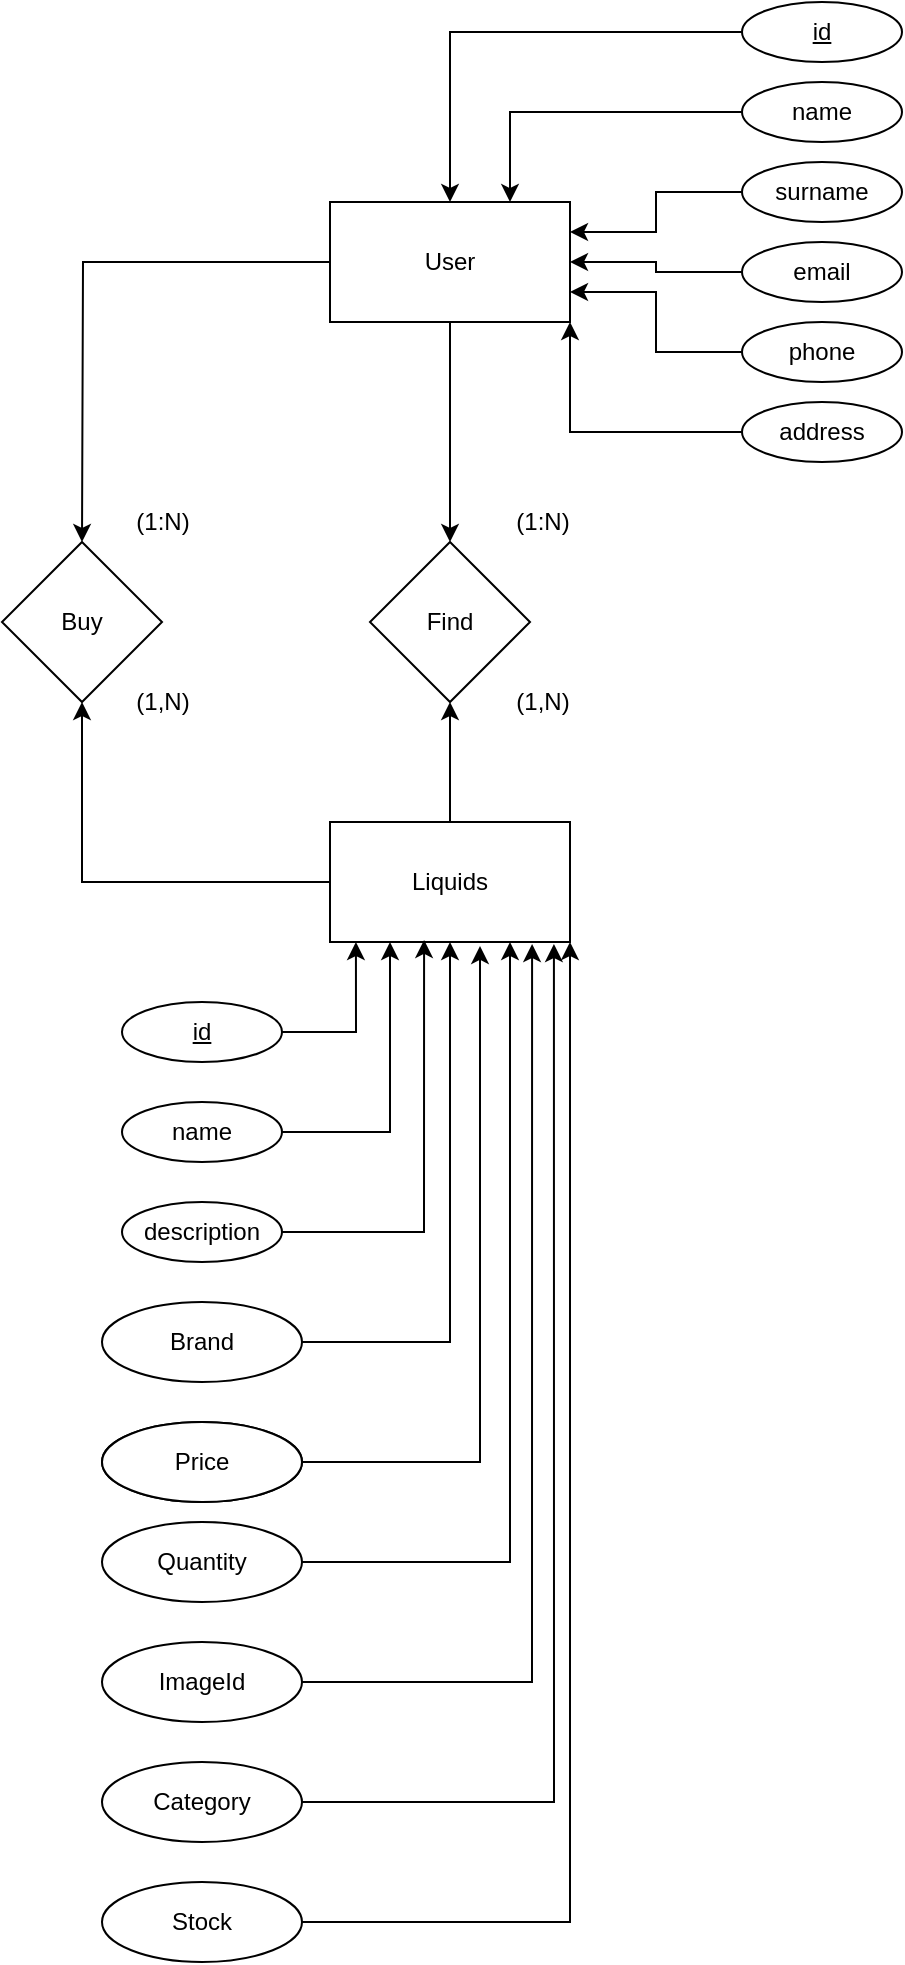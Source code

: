 <mxfile version="15.8.4" type="device"><diagram id="NyJ1wqkzkEy6miSO5Z6n" name="Página-1"><mxGraphModel dx="868" dy="593" grid="1" gridSize="10" guides="1" tooltips="1" connect="1" arrows="1" fold="1" page="1" pageScale="1" pageWidth="827" pageHeight="1169" math="0" shadow="0"><root><mxCell id="0"/><mxCell id="1" parent="0"/><mxCell id="R9XWxRW5knfSzRwDGFSc-44" style="edgeStyle=orthogonalEdgeStyle;rounded=0;orthogonalLoop=1;jettySize=auto;html=1;entryX=0.5;entryY=0;entryDx=0;entryDy=0;fontColor=#000000;exitX=0.5;exitY=1;exitDx=0;exitDy=0;" parent="1" source="R9XWxRW5knfSzRwDGFSc-9" target="uB1AKnjhrOZRwCDoNDHc-13" edge="1"><mxGeometry relative="1" as="geometry"><mxPoint x="414" y="420" as="sourcePoint"/></mxGeometry></mxCell><mxCell id="uB1AKnjhrOZRwCDoNDHc-13" value="Find" style="rhombus;whiteSpace=wrap;html=1;" parent="1" vertex="1"><mxGeometry x="374" y="290" width="80" height="80" as="geometry"/></mxCell><mxCell id="uB1AKnjhrOZRwCDoNDHc-25" value="(1,N)" style="text;html=1;align=center;verticalAlign=middle;resizable=0;points=[];autosize=1;strokeColor=none;fillColor=none;" parent="1" vertex="1"><mxGeometry x="440" y="360" width="40" height="20" as="geometry"/></mxCell><mxCell id="R9XWxRW5knfSzRwDGFSc-45" style="edgeStyle=orthogonalEdgeStyle;rounded=0;orthogonalLoop=1;jettySize=auto;html=1;entryX=0.5;entryY=1;entryDx=0;entryDy=0;fontColor=#000000;" parent="1" source="uB1AKnjhrOZRwCDoNDHc-27" target="uB1AKnjhrOZRwCDoNDHc-13" edge="1"><mxGeometry relative="1" as="geometry"/></mxCell><mxCell id="dBiFcp46q7_cFnCvEFd9-8" style="edgeStyle=orthogonalEdgeStyle;rounded=0;orthogonalLoop=1;jettySize=auto;html=1;entryX=0.5;entryY=1;entryDx=0;entryDy=0;" parent="1" source="uB1AKnjhrOZRwCDoNDHc-27" target="dBiFcp46q7_cFnCvEFd9-7" edge="1"><mxGeometry relative="1" as="geometry"/></mxCell><mxCell id="uB1AKnjhrOZRwCDoNDHc-27" value="Liquids" style="rounded=0;whiteSpace=wrap;html=1;" parent="1" vertex="1"><mxGeometry x="354" y="430" width="120" height="60" as="geometry"/></mxCell><mxCell id="dBiFcp46q7_cFnCvEFd9-6" style="edgeStyle=orthogonalEdgeStyle;rounded=0;orthogonalLoop=1;jettySize=auto;html=1;" parent="1" source="R9XWxRW5knfSzRwDGFSc-9" edge="1"><mxGeometry relative="1" as="geometry"><mxPoint x="230" y="290" as="targetPoint"/></mxGeometry></mxCell><mxCell id="R9XWxRW5knfSzRwDGFSc-9" value="User" style="rounded=0;whiteSpace=wrap;html=1;" parent="1" vertex="1"><mxGeometry x="354" y="120" width="120" height="60" as="geometry"/></mxCell><mxCell id="R9XWxRW5knfSzRwDGFSc-38" value="(1:N)" style="text;html=1;align=center;verticalAlign=middle;resizable=0;points=[];autosize=1;strokeColor=none;fillColor=none;fontColor=#000000;" parent="1" vertex="1"><mxGeometry x="440" y="270" width="40" height="20" as="geometry"/></mxCell><mxCell id="M1-BEtQ1ure0a-mtkPba-15" style="edgeStyle=orthogonalEdgeStyle;rounded=0;orthogonalLoop=1;jettySize=auto;html=1;entryX=0.5;entryY=0;entryDx=0;entryDy=0;" parent="1" source="M1-BEtQ1ure0a-mtkPba-5" target="R9XWxRW5knfSzRwDGFSc-9" edge="1"><mxGeometry relative="1" as="geometry"/></mxCell><mxCell id="M1-BEtQ1ure0a-mtkPba-5" value="&lt;u&gt;id&lt;/u&gt;" style="ellipse;whiteSpace=wrap;html=1;" parent="1" vertex="1"><mxGeometry x="560" y="20" width="80" height="30" as="geometry"/></mxCell><mxCell id="M1-BEtQ1ure0a-mtkPba-19" style="edgeStyle=orthogonalEdgeStyle;rounded=0;orthogonalLoop=1;jettySize=auto;html=1;entryX=0.75;entryY=0;entryDx=0;entryDy=0;" parent="1" source="M1-BEtQ1ure0a-mtkPba-6" target="R9XWxRW5knfSzRwDGFSc-9" edge="1"><mxGeometry relative="1" as="geometry"/></mxCell><mxCell id="M1-BEtQ1ure0a-mtkPba-6" value="name" style="ellipse;whiteSpace=wrap;html=1;" parent="1" vertex="1"><mxGeometry x="560" y="60" width="80" height="30" as="geometry"/></mxCell><mxCell id="M1-BEtQ1ure0a-mtkPba-17" style="edgeStyle=orthogonalEdgeStyle;rounded=0;orthogonalLoop=1;jettySize=auto;html=1;entryX=1;entryY=0.25;entryDx=0;entryDy=0;" parent="1" source="M1-BEtQ1ure0a-mtkPba-7" target="R9XWxRW5knfSzRwDGFSc-9" edge="1"><mxGeometry relative="1" as="geometry"/></mxCell><mxCell id="M1-BEtQ1ure0a-mtkPba-7" value="surname" style="ellipse;whiteSpace=wrap;html=1;" parent="1" vertex="1"><mxGeometry x="560" y="100" width="80" height="30" as="geometry"/></mxCell><mxCell id="M1-BEtQ1ure0a-mtkPba-18" style="edgeStyle=orthogonalEdgeStyle;rounded=0;orthogonalLoop=1;jettySize=auto;html=1;entryX=1;entryY=0.5;entryDx=0;entryDy=0;" parent="1" source="M1-BEtQ1ure0a-mtkPba-8" target="R9XWxRW5knfSzRwDGFSc-9" edge="1"><mxGeometry relative="1" as="geometry"/></mxCell><mxCell id="M1-BEtQ1ure0a-mtkPba-8" value="email" style="ellipse;whiteSpace=wrap;html=1;" parent="1" vertex="1"><mxGeometry x="560" y="140" width="80" height="30" as="geometry"/></mxCell><mxCell id="M1-BEtQ1ure0a-mtkPba-24" style="edgeStyle=orthogonalEdgeStyle;rounded=0;orthogonalLoop=1;jettySize=auto;html=1;entryX=0.108;entryY=1;entryDx=0;entryDy=0;entryPerimeter=0;" parent="1" source="M1-BEtQ1ure0a-mtkPba-20" target="uB1AKnjhrOZRwCDoNDHc-27" edge="1"><mxGeometry relative="1" as="geometry"/></mxCell><mxCell id="M1-BEtQ1ure0a-mtkPba-20" value="&lt;u&gt;id&lt;/u&gt;" style="ellipse;whiteSpace=wrap;html=1;" parent="1" vertex="1"><mxGeometry x="250" y="520" width="80" height="30" as="geometry"/></mxCell><mxCell id="M1-BEtQ1ure0a-mtkPba-25" style="edgeStyle=orthogonalEdgeStyle;rounded=0;orthogonalLoop=1;jettySize=auto;html=1;entryX=0.25;entryY=1;entryDx=0;entryDy=0;" parent="1" source="M1-BEtQ1ure0a-mtkPba-21" target="uB1AKnjhrOZRwCDoNDHc-27" edge="1"><mxGeometry relative="1" as="geometry"/></mxCell><mxCell id="M1-BEtQ1ure0a-mtkPba-21" value="name" style="ellipse;whiteSpace=wrap;html=1;" parent="1" vertex="1"><mxGeometry x="250" y="570" width="80" height="30" as="geometry"/></mxCell><mxCell id="M1-BEtQ1ure0a-mtkPba-26" style="edgeStyle=orthogonalEdgeStyle;rounded=0;orthogonalLoop=1;jettySize=auto;html=1;entryX=0.392;entryY=0.983;entryDx=0;entryDy=0;entryPerimeter=0;" parent="1" source="M1-BEtQ1ure0a-mtkPba-22" target="uB1AKnjhrOZRwCDoNDHc-27" edge="1"><mxGeometry relative="1" as="geometry"/></mxCell><mxCell id="M1-BEtQ1ure0a-mtkPba-22" value="description" style="ellipse;whiteSpace=wrap;html=1;" parent="1" vertex="1"><mxGeometry x="250" y="620" width="80" height="30" as="geometry"/></mxCell><mxCell id="M1-BEtQ1ure0a-mtkPba-27" style="edgeStyle=orthogonalEdgeStyle;rounded=0;orthogonalLoop=1;jettySize=auto;html=1;entryX=0.5;entryY=1;entryDx=0;entryDy=0;" parent="1" source="M1-BEtQ1ure0a-mtkPba-23" target="uB1AKnjhrOZRwCDoNDHc-27" edge="1"><mxGeometry relative="1" as="geometry"/></mxCell><mxCell id="M1-BEtQ1ure0a-mtkPba-23" value="Brand" style="ellipse;whiteSpace=wrap;html=1;" parent="1" vertex="1"><mxGeometry x="240" y="670" width="100" height="40" as="geometry"/></mxCell><mxCell id="y_ixbf5t8X10nF-c8gp9-14" style="edgeStyle=orthogonalEdgeStyle;rounded=0;orthogonalLoop=1;jettySize=auto;html=1;entryX=1;entryY=0.75;entryDx=0;entryDy=0;" parent="1" source="y_ixbf5t8X10nF-c8gp9-12" target="R9XWxRW5knfSzRwDGFSc-9" edge="1"><mxGeometry relative="1" as="geometry"><mxPoint x="520" y="190" as="targetPoint"/></mxGeometry></mxCell><mxCell id="y_ixbf5t8X10nF-c8gp9-12" value="phone" style="ellipse;whiteSpace=wrap;html=1;" parent="1" vertex="1"><mxGeometry x="560" y="180" width="80" height="30" as="geometry"/></mxCell><mxCell id="y_ixbf5t8X10nF-c8gp9-15" style="edgeStyle=orthogonalEdgeStyle;rounded=0;orthogonalLoop=1;jettySize=auto;html=1;entryX=1;entryY=1;entryDx=0;entryDy=0;" parent="1" source="y_ixbf5t8X10nF-c8gp9-13" target="R9XWxRW5knfSzRwDGFSc-9" edge="1"><mxGeometry relative="1" as="geometry"/></mxCell><mxCell id="y_ixbf5t8X10nF-c8gp9-13" value="address" style="ellipse;whiteSpace=wrap;html=1;" parent="1" vertex="1"><mxGeometry x="560" y="220" width="80" height="30" as="geometry"/></mxCell><mxCell id="dBiFcp46q7_cFnCvEFd9-1" value="Stock" style="ellipse;whiteSpace=wrap;html=1;" parent="1" vertex="1"><mxGeometry x="240" y="730" width="100" height="40" as="geometry"/></mxCell><mxCell id="dBiFcp46q7_cFnCvEFd9-4" style="edgeStyle=orthogonalEdgeStyle;rounded=0;orthogonalLoop=1;jettySize=auto;html=1;entryX=0.625;entryY=1.033;entryDx=0;entryDy=0;entryPerimeter=0;" parent="1" source="dBiFcp46q7_cFnCvEFd9-2" target="uB1AKnjhrOZRwCDoNDHc-27" edge="1"><mxGeometry relative="1" as="geometry"/></mxCell><mxCell id="dBiFcp46q7_cFnCvEFd9-2" value="Price" style="ellipse;whiteSpace=wrap;html=1;" parent="1" vertex="1"><mxGeometry x="240" y="730" width="100" height="40" as="geometry"/></mxCell><mxCell id="dBiFcp46q7_cFnCvEFd9-5" style="edgeStyle=orthogonalEdgeStyle;rounded=0;orthogonalLoop=1;jettySize=auto;html=1;entryX=0.75;entryY=1;entryDx=0;entryDy=0;" parent="1" source="dBiFcp46q7_cFnCvEFd9-3" target="uB1AKnjhrOZRwCDoNDHc-27" edge="1"><mxGeometry relative="1" as="geometry"/></mxCell><mxCell id="dBiFcp46q7_cFnCvEFd9-3" value="Quantity" style="ellipse;whiteSpace=wrap;html=1;" parent="1" vertex="1"><mxGeometry x="240" y="780" width="100" height="40" as="geometry"/></mxCell><mxCell id="dBiFcp46q7_cFnCvEFd9-7" value="Buy" style="rhombus;whiteSpace=wrap;html=1;" parent="1" vertex="1"><mxGeometry x="190" y="290" width="80" height="80" as="geometry"/></mxCell><mxCell id="dBiFcp46q7_cFnCvEFd9-9" value="(1:N)" style="text;html=1;align=center;verticalAlign=middle;resizable=0;points=[];autosize=1;strokeColor=none;fillColor=none;fontColor=#000000;" parent="1" vertex="1"><mxGeometry x="250" y="270" width="40" height="20" as="geometry"/></mxCell><mxCell id="dBiFcp46q7_cFnCvEFd9-10" value="(1,N)" style="text;html=1;align=center;verticalAlign=middle;resizable=0;points=[];autosize=1;strokeColor=none;fillColor=none;" parent="1" vertex="1"><mxGeometry x="250" y="360" width="40" height="20" as="geometry"/></mxCell><mxCell id="23pJNSqr_x3dV-0YD_ss-1" style="edgeStyle=orthogonalEdgeStyle;rounded=0;orthogonalLoop=1;jettySize=auto;html=1;entryX=0.842;entryY=1.017;entryDx=0;entryDy=0;entryPerimeter=0;" edge="1" parent="1" source="dBiFcp46q7_cFnCvEFd9-11" target="uB1AKnjhrOZRwCDoNDHc-27"><mxGeometry relative="1" as="geometry"/></mxCell><mxCell id="dBiFcp46q7_cFnCvEFd9-11" value="ImageId" style="ellipse;whiteSpace=wrap;html=1;" parent="1" vertex="1"><mxGeometry x="240" y="840" width="100" height="40" as="geometry"/></mxCell><mxCell id="23pJNSqr_x3dV-0YD_ss-2" style="edgeStyle=orthogonalEdgeStyle;rounded=0;orthogonalLoop=1;jettySize=auto;html=1;entryX=0.933;entryY=1.017;entryDx=0;entryDy=0;entryPerimeter=0;" edge="1" parent="1" source="dBiFcp46q7_cFnCvEFd9-12" target="uB1AKnjhrOZRwCDoNDHc-27"><mxGeometry relative="1" as="geometry"/></mxCell><mxCell id="dBiFcp46q7_cFnCvEFd9-12" value="Category" style="ellipse;whiteSpace=wrap;html=1;" parent="1" vertex="1"><mxGeometry x="240" y="900" width="100" height="40" as="geometry"/></mxCell><mxCell id="23pJNSqr_x3dV-0YD_ss-3" style="edgeStyle=orthogonalEdgeStyle;rounded=0;orthogonalLoop=1;jettySize=auto;html=1;entryX=1;entryY=1;entryDx=0;entryDy=0;" edge="1" parent="1" source="dBiFcp46q7_cFnCvEFd9-13" target="uB1AKnjhrOZRwCDoNDHc-27"><mxGeometry relative="1" as="geometry"/></mxCell><mxCell id="dBiFcp46q7_cFnCvEFd9-13" value="Stock" style="ellipse;whiteSpace=wrap;html=1;" parent="1" vertex="1"><mxGeometry x="240" y="960" width="100" height="40" as="geometry"/></mxCell></root></mxGraphModel></diagram></mxfile>